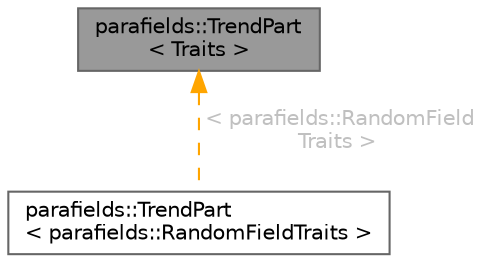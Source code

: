 digraph "parafields::TrendPart&lt; Traits &gt;"
{
 // LATEX_PDF_SIZE
  bgcolor="transparent";
  edge [fontname=Helvetica,fontsize=10,labelfontname=Helvetica,labelfontsize=10];
  node [fontname=Helvetica,fontsize=10,shape=box,height=0.2,width=0.4];
  Node1 [id="Node000001",label="parafields::TrendPart\l\< Traits \>",height=0.2,width=0.4,color="gray40", fillcolor="grey60", style="filled", fontcolor="black",tooltip="Part of random field that consists of deterministic components."];
  Node1 -> Node2 [id="edge1_Node000001_Node000002",dir="back",color="orange",style="dashed",tooltip=" ",label=" \< parafields::RandomField\lTraits \>",fontcolor="grey" ];
  Node2 [id="Node000002",label="parafields::TrendPart\l\< parafields::RandomFieldTraits \>",height=0.2,width=0.4,color="gray40", fillcolor="white", style="filled",URL="$a00969.html",tooltip=" "];
}
